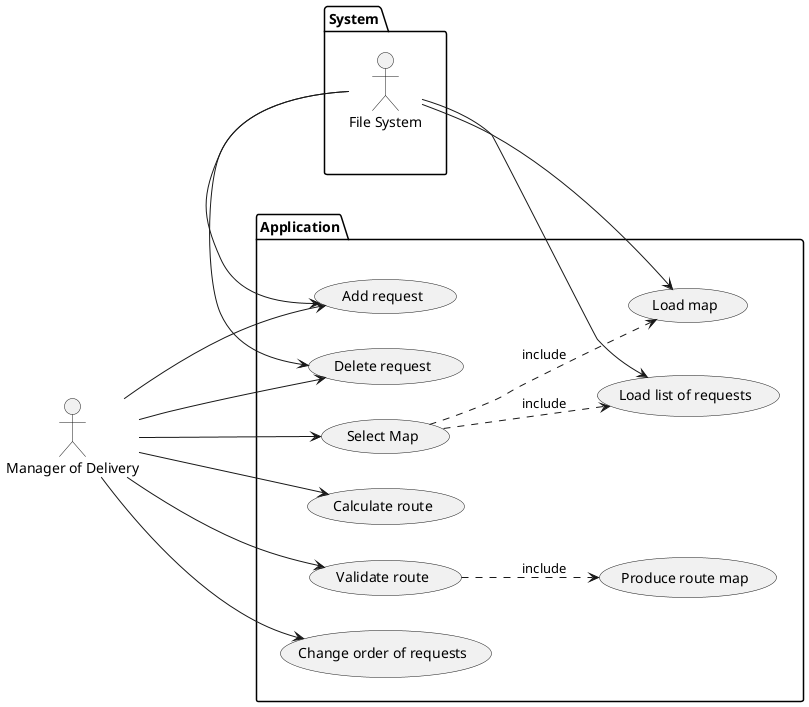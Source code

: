 @startuml

left to right direction

:Manager of Delivery: as User
package System{
:File System: as fs
}
package Application {
    usecase "Select Map" as UC1
    usecase "Load map" as UC2
    usecase "Load list of requests" as UC3

    UC1 ..> UC2 : include
    UC1 ..> UC3 : include


    usecase "Calculate route" as UC4
    usecase "Validate route" as UC5
    usecase "Add request" as UC6
    usecase "Change order of requests" as UC7
    usecase "Delete request" as UC8
    usecase "Produce route map" as UC9

    UC5 ..>UC9 : include
}
User -[hidden]->Application
User ---> UC1
User --> UC4
User --> UC5
User --> UC6
User --> UC7
User --> UC8
Application -[hidden]> System
fs -> UC2
fs -> UC3
fs -> UC6
fs -> UC8
'note left of UC1
'the very first step
'of using the application
'end note

'note "This note is connected\nto several objects." as N2
'(Start) .. N2
'N2 .. (Use)
@enduml